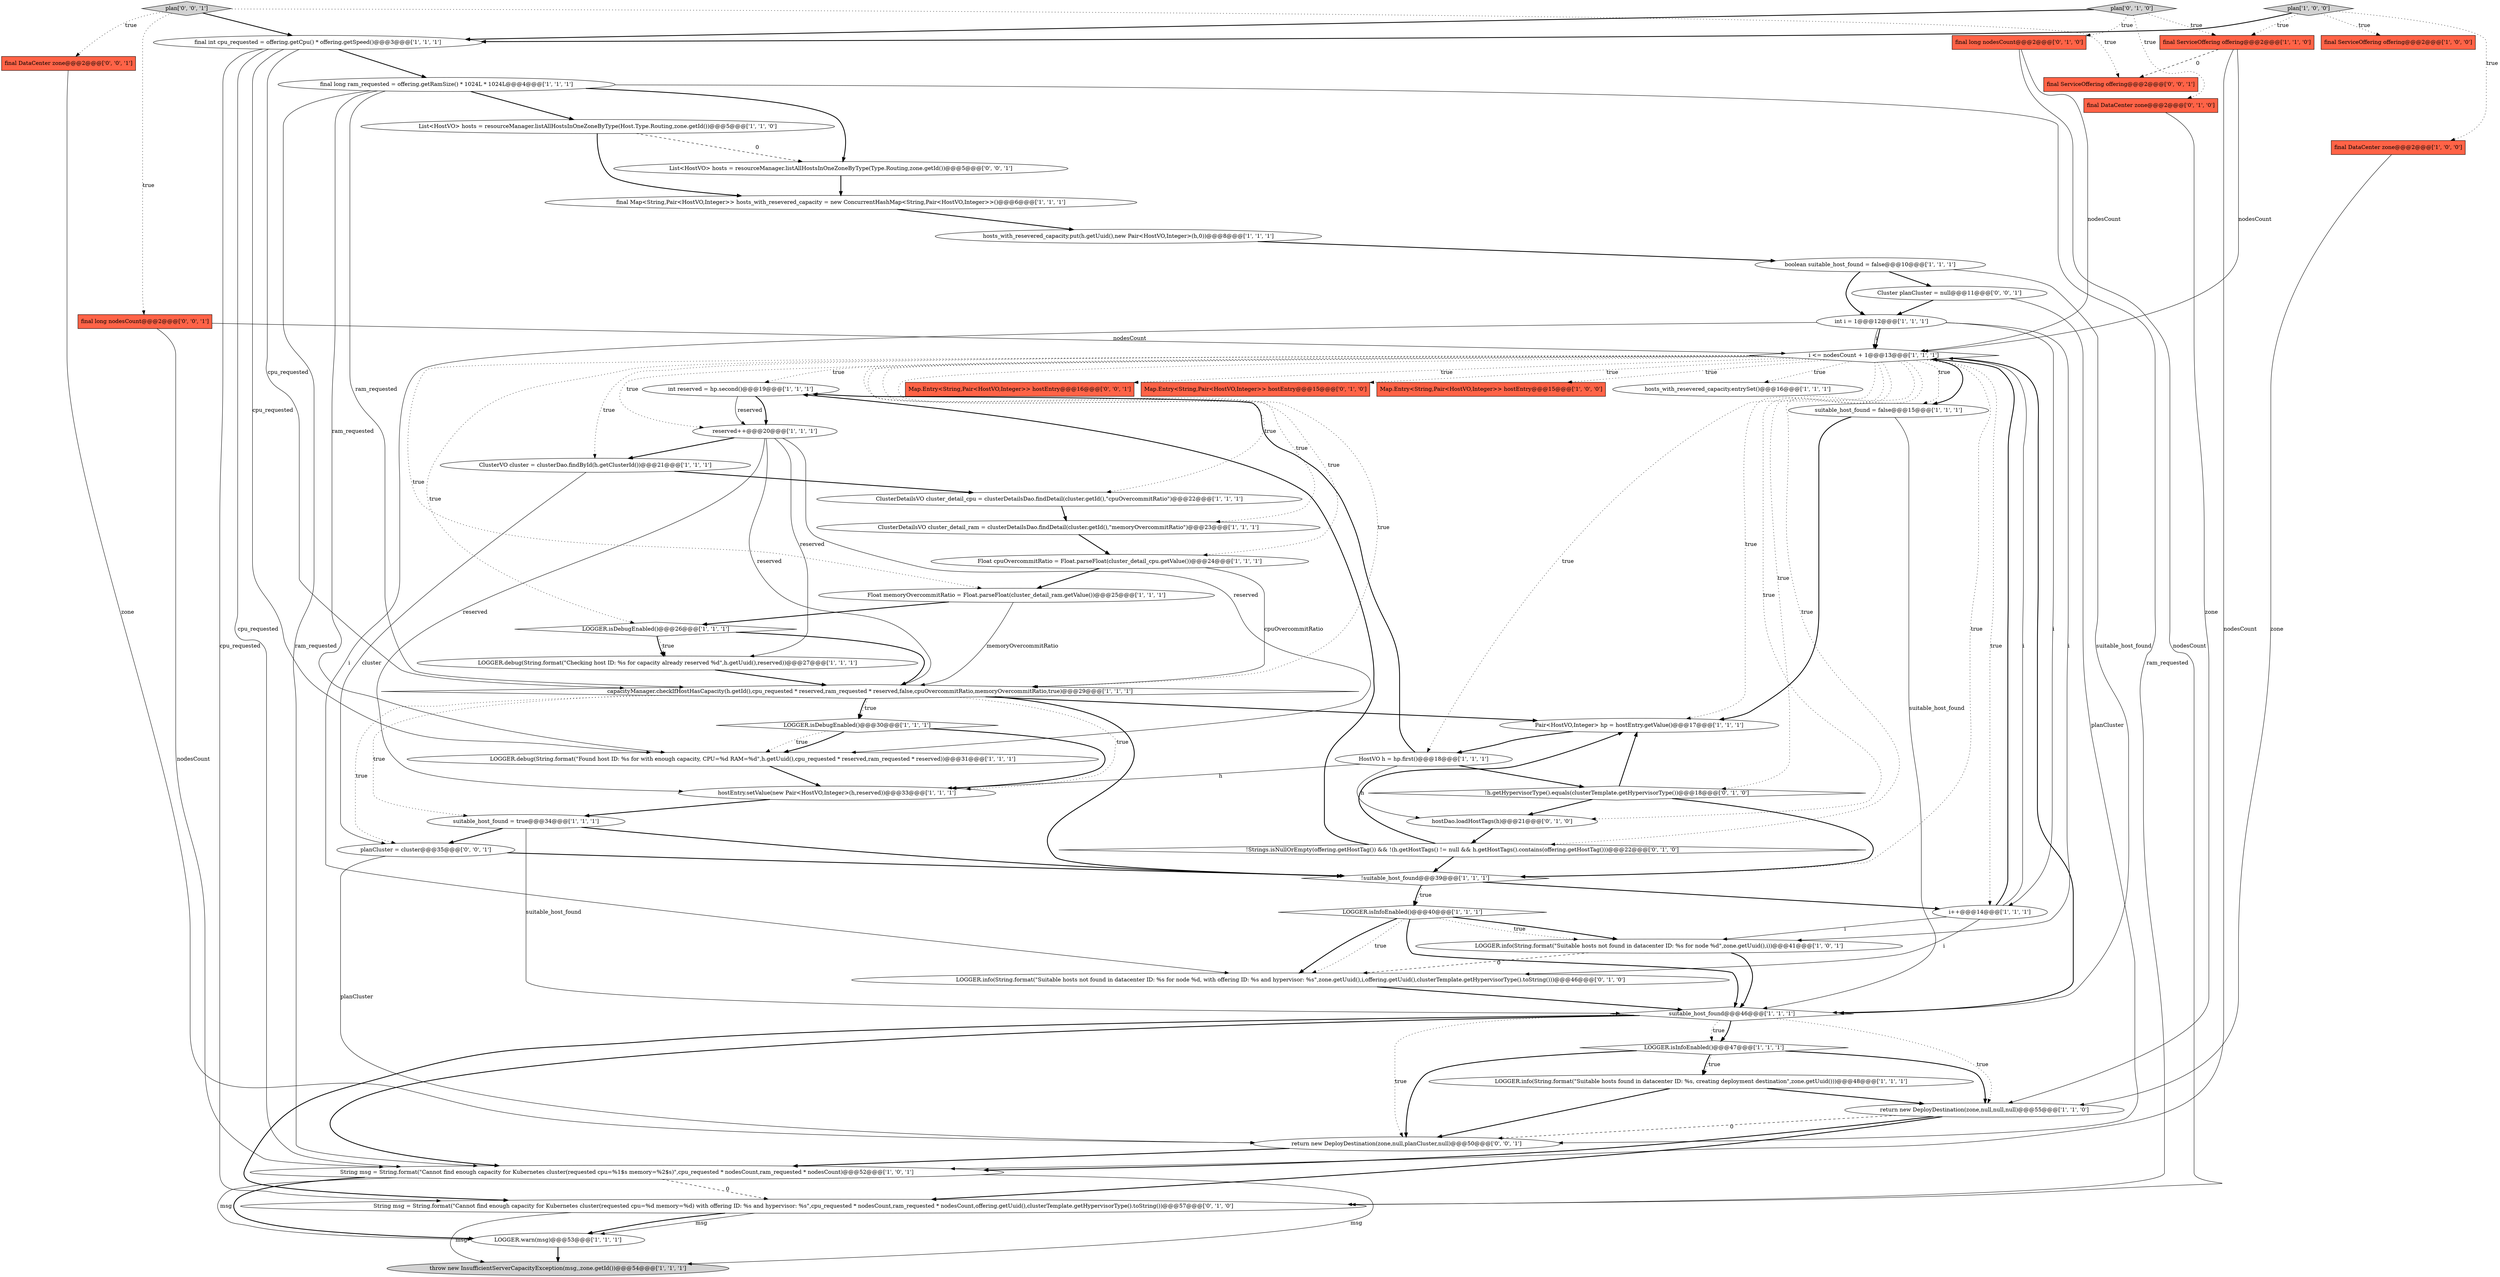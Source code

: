 digraph {
42 [style = filled, label = "final long nodesCount@@@2@@@['0', '1', '0']", fillcolor = tomato, shape = box image = "AAA0AAABBB2BBB"];
10 [style = filled, label = "int reserved = hp.second()@@@19@@@['1', '1', '1']", fillcolor = white, shape = ellipse image = "AAA0AAABBB1BBB"];
49 [style = filled, label = "hostDao.loadHostTags(h)@@@21@@@['0', '1', '0']", fillcolor = white, shape = ellipse image = "AAA1AAABBB2BBB"];
18 [style = filled, label = "suitable_host_found@@@46@@@['1', '1', '1']", fillcolor = white, shape = diamond image = "AAA0AAABBB1BBB"];
53 [style = filled, label = "Map.Entry<String,Pair<HostVO,Integer>> hostEntry@@@16@@@['0', '0', '1']", fillcolor = tomato, shape = box image = "AAA0AAABBB3BBB"];
34 [style = filled, label = "LOGGER.info(String.format(\"Suitable hosts found in datacenter ID: %s, creating deployment destination\",zone.getUuid()))@@@48@@@['1', '1', '1']", fillcolor = white, shape = ellipse image = "AAA0AAABBB1BBB"];
15 [style = filled, label = "suitable_host_found = true@@@34@@@['1', '1', '1']", fillcolor = white, shape = ellipse image = "AAA0AAABBB1BBB"];
17 [style = filled, label = "LOGGER.debug(String.format(\"Found host ID: %s for with enough capacity, CPU=%d RAM=%d\",h.getUuid(),cpu_requested * reserved,ram_requested * reserved))@@@31@@@['1', '1', '1']", fillcolor = white, shape = ellipse image = "AAA0AAABBB1BBB"];
0 [style = filled, label = "List<HostVO> hosts = resourceManager.listAllHostsInOneZoneByType(Host.Type.Routing,zone.getId())@@@5@@@['1', '1', '0']", fillcolor = white, shape = ellipse image = "AAA0AAABBB1BBB"];
56 [style = filled, label = "final DataCenter zone@@@2@@@['0', '0', '1']", fillcolor = tomato, shape = box image = "AAA0AAABBB3BBB"];
25 [style = filled, label = "hostEntry.setValue(new Pair<HostVO,Integer>(h,reserved))@@@33@@@['1', '1', '1']", fillcolor = white, shape = ellipse image = "AAA0AAABBB1BBB"];
46 [style = filled, label = "!Strings.isNullOrEmpty(offering.getHostTag()) && !(h.getHostTags() != null && h.getHostTags().contains(offering.getHostTag()))@@@22@@@['0', '1', '0']", fillcolor = white, shape = diamond image = "AAA1AAABBB2BBB"];
44 [style = filled, label = "Map.Entry<String,Pair<HostVO,Integer>> hostEntry@@@15@@@['0', '1', '0']", fillcolor = tomato, shape = box image = "AAA0AAABBB2BBB"];
11 [style = filled, label = "Map.Entry<String,Pair<HostVO,Integer>> hostEntry@@@15@@@['1', '0', '0']", fillcolor = tomato, shape = box image = "AAA0AAABBB1BBB"];
8 [style = filled, label = "HostVO h = hp.first()@@@18@@@['1', '1', '1']", fillcolor = white, shape = ellipse image = "AAA0AAABBB1BBB"];
23 [style = filled, label = "final ServiceOffering offering@@@2@@@['1', '0', '0']", fillcolor = tomato, shape = box image = "AAA0AAABBB1BBB"];
58 [style = filled, label = "planCluster = cluster@@@35@@@['0', '0', '1']", fillcolor = white, shape = ellipse image = "AAA0AAABBB3BBB"];
4 [style = filled, label = "i <= nodesCount + 1@@@13@@@['1', '1', '1']", fillcolor = white, shape = diamond image = "AAA0AAABBB1BBB"];
30 [style = filled, label = "return new DeployDestination(zone,null,null,null)@@@55@@@['1', '1', '0']", fillcolor = white, shape = ellipse image = "AAA0AAABBB1BBB"];
47 [style = filled, label = "LOGGER.info(String.format(\"Suitable hosts not found in datacenter ID: %s for node %d, with offering ID: %s and hypervisor: %s\",zone.getUuid(),i,offering.getUuid(),clusterTemplate.getHypervisorType().toString()))@@@46@@@['0', '1', '0']", fillcolor = white, shape = ellipse image = "AAA1AAABBB2BBB"];
50 [style = filled, label = "String msg = String.format(\"Cannot find enough capacity for Kubernetes cluster(requested cpu=%d memory=%d) with offering ID: %s and hypervisor: %s\",cpu_requested * nodesCount,ram_requested * nodesCount,offering.getUuid(),clusterTemplate.getHypervisorType().toString())@@@57@@@['0', '1', '0']", fillcolor = white, shape = ellipse image = "AAA1AAABBB2BBB"];
20 [style = filled, label = "Float memoryOvercommitRatio = Float.parseFloat(cluster_detail_ram.getValue())@@@25@@@['1', '1', '1']", fillcolor = white, shape = ellipse image = "AAA0AAABBB1BBB"];
55 [style = filled, label = "final long nodesCount@@@2@@@['0', '0', '1']", fillcolor = tomato, shape = box image = "AAA0AAABBB3BBB"];
59 [style = filled, label = "final ServiceOffering offering@@@2@@@['0', '0', '1']", fillcolor = tomato, shape = box image = "AAA0AAABBB3BBB"];
3 [style = filled, label = "LOGGER.isInfoEnabled()@@@40@@@['1', '1', '1']", fillcolor = white, shape = diamond image = "AAA0AAABBB1BBB"];
1 [style = filled, label = "Float cpuOvercommitRatio = Float.parseFloat(cluster_detail_cpu.getValue())@@@24@@@['1', '1', '1']", fillcolor = white, shape = ellipse image = "AAA0AAABBB1BBB"];
36 [style = filled, label = "boolean suitable_host_found = false@@@10@@@['1', '1', '1']", fillcolor = white, shape = ellipse image = "AAA0AAABBB1BBB"];
16 [style = filled, label = "String msg = String.format(\"Cannot find enough capacity for Kubernetes cluster(requested cpu=%1$s memory=%2$s)\",cpu_requested * nodesCount,ram_requested * nodesCount)@@@52@@@['1', '0', '1']", fillcolor = white, shape = ellipse image = "AAA0AAABBB1BBB"];
29 [style = filled, label = "LOGGER.isDebugEnabled()@@@30@@@['1', '1', '1']", fillcolor = white, shape = diamond image = "AAA0AAABBB1BBB"];
7 [style = filled, label = "ClusterDetailsVO cluster_detail_cpu = clusterDetailsDao.findDetail(cluster.getId(),\"cpuOvercommitRatio\")@@@22@@@['1', '1', '1']", fillcolor = white, shape = ellipse image = "AAA0AAABBB1BBB"];
33 [style = filled, label = "LOGGER.isDebugEnabled()@@@26@@@['1', '1', '1']", fillcolor = white, shape = diamond image = "AAA0AAABBB1BBB"];
41 [style = filled, label = "hosts_with_resevered_capacity.entrySet()@@@16@@@['1', '1', '1']", fillcolor = white, shape = ellipse image = "AAA0AAABBB1BBB"];
43 [style = filled, label = "final DataCenter zone@@@2@@@['0', '1', '0']", fillcolor = tomato, shape = box image = "AAA0AAABBB2BBB"];
12 [style = filled, label = "throw new InsufficientServerCapacityException(msg,,zone.getId())@@@54@@@['1', '1', '1']", fillcolor = lightgray, shape = ellipse image = "AAA0AAABBB1BBB"];
2 [style = filled, label = "capacityManager.checkIfHostHasCapacity(h.getId(),cpu_requested * reserved,ram_requested * reserved,false,cpuOvercommitRatio,memoryOvercommitRatio,true)@@@29@@@['1', '1', '1']", fillcolor = white, shape = diamond image = "AAA0AAABBB1BBB"];
45 [style = filled, label = "!h.getHypervisorType().equals(clusterTemplate.getHypervisorType())@@@18@@@['0', '1', '0']", fillcolor = white, shape = diamond image = "AAA1AAABBB2BBB"];
6 [style = filled, label = "reserved++@@@20@@@['1', '1', '1']", fillcolor = white, shape = ellipse image = "AAA0AAABBB1BBB"];
9 [style = filled, label = "!suitable_host_found@@@39@@@['1', '1', '1']", fillcolor = white, shape = diamond image = "AAA0AAABBB1BBB"];
54 [style = filled, label = "List<HostVO> hosts = resourceManager.listAllHostsInOneZoneByType(Type.Routing,zone.getId())@@@5@@@['0', '0', '1']", fillcolor = white, shape = ellipse image = "AAA0AAABBB3BBB"];
35 [style = filled, label = "final ServiceOffering offering@@@2@@@['1', '1', '0']", fillcolor = tomato, shape = box image = "AAA0AAABBB1BBB"];
21 [style = filled, label = "LOGGER.debug(String.format(\"Checking host ID: %s for capacity already reserved %d\",h.getUuid(),reserved))@@@27@@@['1', '1', '1']", fillcolor = white, shape = ellipse image = "AAA0AAABBB1BBB"];
40 [style = filled, label = "suitable_host_found = false@@@15@@@['1', '1', '1']", fillcolor = white, shape = ellipse image = "AAA0AAABBB1BBB"];
38 [style = filled, label = "int i = 1@@@12@@@['1', '1', '1']", fillcolor = white, shape = ellipse image = "AAA0AAABBB1BBB"];
26 [style = filled, label = "ClusterVO cluster = clusterDao.findById(h.getClusterId())@@@21@@@['1', '1', '1']", fillcolor = white, shape = ellipse image = "AAA0AAABBB1BBB"];
14 [style = filled, label = "final DataCenter zone@@@2@@@['1', '0', '0']", fillcolor = tomato, shape = box image = "AAA0AAABBB1BBB"];
28 [style = filled, label = "final long ram_requested = offering.getRamSize() * 1024L * 1024L@@@4@@@['1', '1', '1']", fillcolor = white, shape = ellipse image = "AAA0AAABBB1BBB"];
52 [style = filled, label = "return new DeployDestination(zone,null,planCluster,null)@@@50@@@['0', '0', '1']", fillcolor = white, shape = ellipse image = "AAA0AAABBB3BBB"];
19 [style = filled, label = "ClusterDetailsVO cluster_detail_ram = clusterDetailsDao.findDetail(cluster.getId(),\"memoryOvercommitRatio\")@@@23@@@['1', '1', '1']", fillcolor = white, shape = ellipse image = "AAA0AAABBB1BBB"];
31 [style = filled, label = "hosts_with_resevered_capacity.put(h.getUuid(),new Pair<HostVO,Integer>(h,0))@@@8@@@['1', '1', '1']", fillcolor = white, shape = ellipse image = "AAA0AAABBB1BBB"];
37 [style = filled, label = "LOGGER.info(String.format(\"Suitable hosts not found in datacenter ID: %s for node %d\",zone.getUuid(),i))@@@41@@@['1', '0', '1']", fillcolor = white, shape = ellipse image = "AAA0AAABBB1BBB"];
5 [style = filled, label = "plan['1', '0', '0']", fillcolor = lightgray, shape = diamond image = "AAA0AAABBB1BBB"];
39 [style = filled, label = "final int cpu_requested = offering.getCpu() * offering.getSpeed()@@@3@@@['1', '1', '1']", fillcolor = white, shape = ellipse image = "AAA0AAABBB1BBB"];
57 [style = filled, label = "Cluster planCluster = null@@@11@@@['0', '0', '1']", fillcolor = white, shape = ellipse image = "AAA0AAABBB3BBB"];
32 [style = filled, label = "i++@@@14@@@['1', '1', '1']", fillcolor = white, shape = ellipse image = "AAA0AAABBB1BBB"];
51 [style = filled, label = "plan['0', '0', '1']", fillcolor = lightgray, shape = diamond image = "AAA0AAABBB3BBB"];
48 [style = filled, label = "plan['0', '1', '0']", fillcolor = lightgray, shape = diamond image = "AAA0AAABBB2BBB"];
27 [style = filled, label = "Pair<HostVO,Integer> hp = hostEntry.getValue()@@@17@@@['1', '1', '1']", fillcolor = white, shape = ellipse image = "AAA0AAABBB1BBB"];
22 [style = filled, label = "final Map<String,Pair<HostVO,Integer>> hosts_with_resevered_capacity = new ConcurrentHashMap<String,Pair<HostVO,Integer>>()@@@6@@@['1', '1', '1']", fillcolor = white, shape = ellipse image = "AAA0AAABBB1BBB"];
24 [style = filled, label = "LOGGER.warn(msg)@@@53@@@['1', '1', '1']", fillcolor = white, shape = ellipse image = "AAA0AAABBB1BBB"];
13 [style = filled, label = "LOGGER.isInfoEnabled()@@@47@@@['1', '1', '1']", fillcolor = white, shape = diamond image = "AAA0AAABBB1BBB"];
5->14 [style = dotted, label="true"];
58->9 [style = bold, label=""];
4->7 [style = dotted, label="true"];
18->13 [style = bold, label=""];
4->44 [style = dotted, label="true"];
4->26 [style = dotted, label="true"];
22->31 [style = bold, label=""];
50->24 [style = solid, label="msg"];
57->52 [style = solid, label="planCluster"];
13->34 [style = bold, label=""];
51->59 [style = dotted, label="true"];
18->13 [style = dotted, label="true"];
33->21 [style = bold, label=""];
2->29 [style = bold, label=""];
45->27 [style = bold, label=""];
39->17 [style = solid, label="cpu_requested"];
57->38 [style = bold, label=""];
29->17 [style = bold, label=""];
38->32 [style = solid, label="i"];
3->37 [style = bold, label=""];
4->27 [style = dotted, label="true"];
18->30 [style = dotted, label="true"];
2->29 [style = dotted, label="true"];
4->9 [style = dotted, label="true"];
8->49 [style = solid, label="h"];
31->36 [style = bold, label=""];
36->38 [style = bold, label=""];
7->19 [style = bold, label=""];
39->50 [style = solid, label="cpu_requested"];
3->47 [style = dotted, label="true"];
15->18 [style = solid, label="suitable_host_found"];
55->16 [style = solid, label="nodesCount"];
28->0 [style = bold, label=""];
58->52 [style = solid, label="planCluster"];
4->40 [style = bold, label=""];
15->9 [style = bold, label=""];
50->24 [style = bold, label=""];
0->54 [style = dashed, label="0"];
38->4 [style = bold, label=""];
0->22 [style = bold, label=""];
37->18 [style = bold, label=""];
4->53 [style = dotted, label="true"];
35->16 [style = solid, label="nodesCount"];
28->2 [style = solid, label="ram_requested"];
39->2 [style = solid, label="cpu_requested"];
3->18 [style = bold, label=""];
30->16 [style = bold, label=""];
52->16 [style = bold, label=""];
33->2 [style = bold, label=""];
27->8 [style = bold, label=""];
28->17 [style = solid, label="ram_requested"];
3->47 [style = bold, label=""];
4->19 [style = dotted, label="true"];
37->47 [style = dashed, label="0"];
6->2 [style = solid, label="reserved"];
34->52 [style = bold, label=""];
55->4 [style = solid, label="nodesCount"];
2->27 [style = bold, label=""];
4->46 [style = dotted, label="true"];
51->55 [style = dotted, label="true"];
2->58 [style = dotted, label="true"];
9->32 [style = bold, label=""];
28->54 [style = bold, label=""];
10->6 [style = solid, label="reserved"];
32->4 [style = bold, label=""];
26->58 [style = solid, label="cluster"];
34->30 [style = bold, label=""];
4->32 [style = dotted, label="true"];
5->39 [style = bold, label=""];
30->50 [style = bold, label=""];
8->10 [style = bold, label=""];
25->15 [style = bold, label=""];
4->41 [style = dotted, label="true"];
36->57 [style = bold, label=""];
51->39 [style = bold, label=""];
4->40 [style = dotted, label="true"];
14->30 [style = solid, label="zone"];
10->6 [style = bold, label=""];
13->52 [style = bold, label=""];
35->4 [style = solid, label="nodesCount"];
6->26 [style = bold, label=""];
38->4 [style = solid, label="i"];
46->27 [style = bold, label=""];
4->11 [style = dotted, label="true"];
54->22 [style = bold, label=""];
42->4 [style = solid, label="nodesCount"];
4->1 [style = dotted, label="true"];
46->9 [style = bold, label=""];
43->30 [style = solid, label="zone"];
40->27 [style = bold, label=""];
29->25 [style = bold, label=""];
20->2 [style = solid, label="memoryOvercommitRatio"];
4->45 [style = dotted, label="true"];
30->52 [style = dashed, label="0"];
2->9 [style = bold, label=""];
48->43 [style = dotted, label="true"];
18->50 [style = bold, label=""];
38->47 [style = solid, label="i"];
35->59 [style = dashed, label="0"];
2->15 [style = dotted, label="true"];
18->16 [style = bold, label=""];
24->12 [style = bold, label=""];
5->35 [style = dotted, label="true"];
20->33 [style = bold, label=""];
6->17 [style = solid, label="reserved"];
4->18 [style = bold, label=""];
4->20 [style = dotted, label="true"];
4->2 [style = dotted, label="true"];
28->16 [style = solid, label="ram_requested"];
38->37 [style = solid, label="i"];
4->33 [style = dotted, label="true"];
16->24 [style = bold, label=""];
15->58 [style = bold, label=""];
48->35 [style = dotted, label="true"];
47->18 [style = bold, label=""];
29->17 [style = dotted, label="true"];
13->30 [style = bold, label=""];
32->37 [style = solid, label="i"];
6->25 [style = solid, label="reserved"];
39->28 [style = bold, label=""];
19->1 [style = bold, label=""];
36->18 [style = solid, label="suitable_host_found"];
48->42 [style = dotted, label="true"];
4->10 [style = dotted, label="true"];
32->4 [style = solid, label="i"];
9->3 [style = bold, label=""];
42->50 [style = solid, label="nodesCount"];
45->9 [style = bold, label=""];
18->52 [style = dotted, label="true"];
51->56 [style = dotted, label="true"];
2->25 [style = dotted, label="true"];
48->39 [style = bold, label=""];
4->49 [style = dotted, label="true"];
8->25 [style = solid, label="h"];
45->49 [style = bold, label=""];
33->21 [style = dotted, label="true"];
21->2 [style = bold, label=""];
46->10 [style = bold, label=""];
4->8 [style = dotted, label="true"];
1->2 [style = solid, label="cpuOvercommitRatio"];
56->52 [style = solid, label="zone"];
16->50 [style = dashed, label="0"];
16->24 [style = solid, label="msg"];
13->34 [style = dotted, label="true"];
26->7 [style = bold, label=""];
16->12 [style = solid, label="msg"];
32->47 [style = solid, label="i"];
50->12 [style = solid, label="msg"];
49->46 [style = bold, label=""];
9->3 [style = dotted, label="true"];
8->45 [style = bold, label=""];
3->37 [style = dotted, label="true"];
28->50 [style = solid, label="ram_requested"];
39->16 [style = solid, label="cpu_requested"];
1->20 [style = bold, label=""];
40->18 [style = solid, label="suitable_host_found"];
4->6 [style = dotted, label="true"];
5->23 [style = dotted, label="true"];
6->21 [style = solid, label="reserved"];
17->25 [style = bold, label=""];
}
